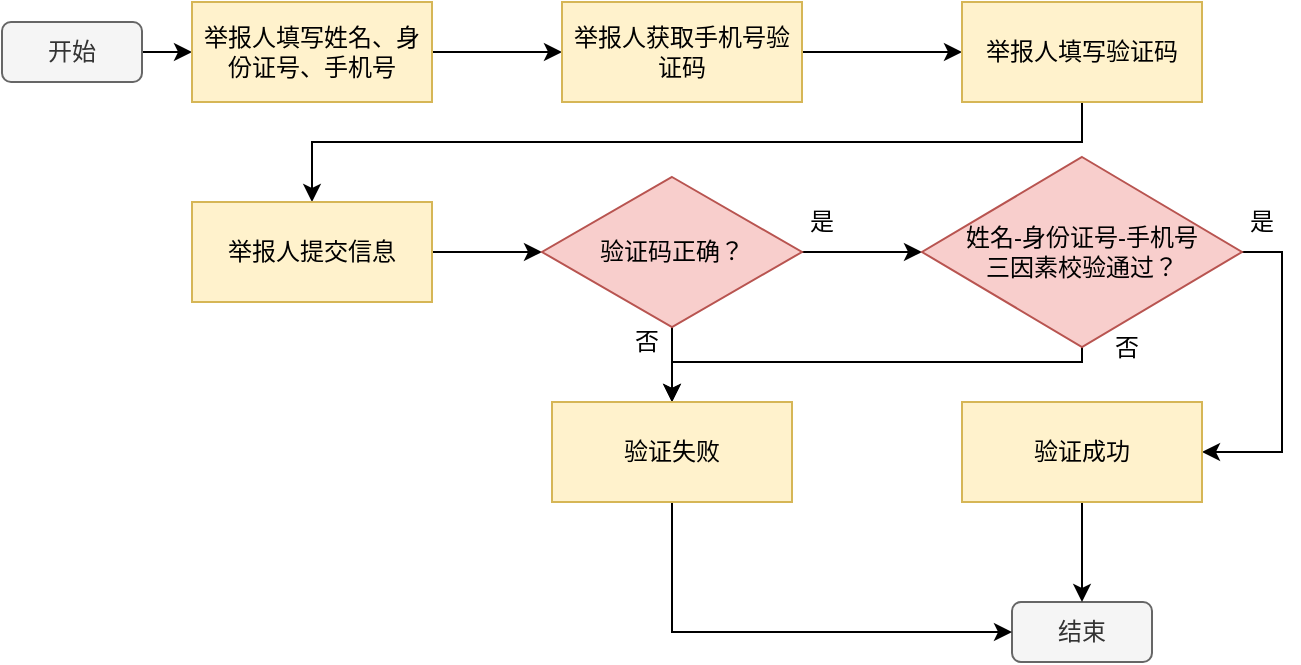<mxfile version="18.1.3" type="github">
  <diagram id="4sHec_QTuUWQxJBWkDut" name="Page-1">
    <mxGraphModel dx="1038" dy="491" grid="1" gridSize="10" guides="1" tooltips="1" connect="1" arrows="1" fold="1" page="1" pageScale="1" pageWidth="827" pageHeight="1169" math="0" shadow="0">
      <root>
        <mxCell id="0" />
        <mxCell id="1" parent="0" />
        <mxCell id="ReVSc2pTZDR6ysOhES1k-1" value="" style="edgeStyle=orthogonalEdgeStyle;rounded=0;orthogonalLoop=1;jettySize=auto;html=1;" edge="1" parent="1" source="oJo548h60sw7fq_lQ-VQ-1" target="oJo548h60sw7fq_lQ-VQ-2">
          <mxGeometry relative="1" as="geometry" />
        </mxCell>
        <mxCell id="oJo548h60sw7fq_lQ-VQ-1" value="开始" style="rounded=1;whiteSpace=wrap;html=1;fillColor=#f5f5f5;fontColor=#333333;strokeColor=#666666;" parent="1" vertex="1">
          <mxGeometry x="80" y="110" width="70" height="30" as="geometry" />
        </mxCell>
        <mxCell id="ReVSc2pTZDR6ysOhES1k-12" value="" style="edgeStyle=orthogonalEdgeStyle;rounded=0;orthogonalLoop=1;jettySize=auto;html=1;" edge="1" parent="1" source="oJo548h60sw7fq_lQ-VQ-2" target="oJo548h60sw7fq_lQ-VQ-3">
          <mxGeometry relative="1" as="geometry" />
        </mxCell>
        <mxCell id="oJo548h60sw7fq_lQ-VQ-2" value="举报人填写姓名、身份证号、手机号" style="rounded=0;whiteSpace=wrap;html=1;fillColor=#fff2cc;strokeColor=#d6b656;" parent="1" vertex="1">
          <mxGeometry x="175" y="100" width="120" height="50" as="geometry" />
        </mxCell>
        <mxCell id="ReVSc2pTZDR6ysOhES1k-23" value="" style="edgeStyle=orthogonalEdgeStyle;rounded=0;orthogonalLoop=1;jettySize=auto;html=1;" edge="1" parent="1" source="oJo548h60sw7fq_lQ-VQ-3" target="oJo548h60sw7fq_lQ-VQ-4">
          <mxGeometry relative="1" as="geometry">
            <Array as="points">
              <mxPoint x="560" y="120" />
              <mxPoint x="560" y="120" />
            </Array>
          </mxGeometry>
        </mxCell>
        <mxCell id="oJo548h60sw7fq_lQ-VQ-3" value="举报人获取手机号验证码" style="rounded=0;whiteSpace=wrap;html=1;fillColor=#fff2cc;strokeColor=#d6b656;" parent="1" vertex="1">
          <mxGeometry x="360" y="100" width="120" height="50" as="geometry" />
        </mxCell>
        <mxCell id="ReVSc2pTZDR6ysOhES1k-24" style="edgeStyle=orthogonalEdgeStyle;rounded=0;orthogonalLoop=1;jettySize=auto;html=1;" edge="1" parent="1" source="oJo548h60sw7fq_lQ-VQ-4" target="oJo548h60sw7fq_lQ-VQ-5">
          <mxGeometry relative="1" as="geometry">
            <Array as="points">
              <mxPoint x="620" y="170" />
              <mxPoint x="235" y="170" />
            </Array>
          </mxGeometry>
        </mxCell>
        <mxCell id="oJo548h60sw7fq_lQ-VQ-4" value="举报人填写验证码" style="rounded=0;whiteSpace=wrap;html=1;fillColor=#fff2cc;strokeColor=#d6b656;" parent="1" vertex="1">
          <mxGeometry x="560" y="100" width="120" height="50" as="geometry" />
        </mxCell>
        <mxCell id="ReVSc2pTZDR6ysOhES1k-18" value="" style="edgeStyle=orthogonalEdgeStyle;rounded=0;orthogonalLoop=1;jettySize=auto;html=1;" edge="1" parent="1" source="oJo548h60sw7fq_lQ-VQ-5" target="ReVSc2pTZDR6ysOhES1k-14">
          <mxGeometry relative="1" as="geometry" />
        </mxCell>
        <mxCell id="oJo548h60sw7fq_lQ-VQ-5" value="举报人提交信息" style="rounded=0;whiteSpace=wrap;html=1;fillColor=#fff2cc;strokeColor=#d6b656;" parent="1" vertex="1">
          <mxGeometry x="175" y="200" width="120" height="50" as="geometry" />
        </mxCell>
        <mxCell id="oJo548h60sw7fq_lQ-VQ-8" value="结束" style="rounded=1;whiteSpace=wrap;html=1;fillColor=#f5f5f5;fontColor=#333333;strokeColor=#666666;" parent="1" vertex="1">
          <mxGeometry x="585" y="400" width="70" height="30" as="geometry" />
        </mxCell>
        <mxCell id="ReVSc2pTZDR6ysOhES1k-25" value="" style="edgeStyle=orthogonalEdgeStyle;rounded=0;orthogonalLoop=1;jettySize=auto;html=1;" edge="1" parent="1" source="ReVSc2pTZDR6ysOhES1k-14" target="ReVSc2pTZDR6ysOhES1k-15">
          <mxGeometry relative="1" as="geometry" />
        </mxCell>
        <mxCell id="ReVSc2pTZDR6ysOhES1k-28" value="" style="edgeStyle=orthogonalEdgeStyle;rounded=0;orthogonalLoop=1;jettySize=auto;html=1;" edge="1" parent="1" source="ReVSc2pTZDR6ysOhES1k-14" target="ReVSc2pTZDR6ysOhES1k-16">
          <mxGeometry relative="1" as="geometry" />
        </mxCell>
        <mxCell id="ReVSc2pTZDR6ysOhES1k-14" value="验证码正确？" style="rhombus;whiteSpace=wrap;html=1;fillColor=#f8cecc;strokeColor=#b85450;" vertex="1" parent="1">
          <mxGeometry x="350" y="187.5" width="130" height="75" as="geometry" />
        </mxCell>
        <mxCell id="ReVSc2pTZDR6ysOhES1k-29" style="edgeStyle=orthogonalEdgeStyle;rounded=0;orthogonalLoop=1;jettySize=auto;html=1;entryX=0.5;entryY=0;entryDx=0;entryDy=0;" edge="1" parent="1" source="ReVSc2pTZDR6ysOhES1k-15" target="ReVSc2pTZDR6ysOhES1k-16">
          <mxGeometry relative="1" as="geometry">
            <Array as="points">
              <mxPoint x="620" y="280" />
              <mxPoint x="415" y="280" />
            </Array>
          </mxGeometry>
        </mxCell>
        <mxCell id="ReVSc2pTZDR6ysOhES1k-32" style="edgeStyle=orthogonalEdgeStyle;rounded=0;orthogonalLoop=1;jettySize=auto;html=1;entryX=1;entryY=0.5;entryDx=0;entryDy=0;" edge="1" parent="1" source="ReVSc2pTZDR6ysOhES1k-15" target="ReVSc2pTZDR6ysOhES1k-20">
          <mxGeometry relative="1" as="geometry">
            <Array as="points">
              <mxPoint x="720" y="225" />
              <mxPoint x="720" y="325" />
            </Array>
          </mxGeometry>
        </mxCell>
        <mxCell id="ReVSc2pTZDR6ysOhES1k-15" value="&lt;span style=&quot;&quot;&gt;姓名-身份证号-手机号&lt;br&gt;三因素校验通过？&lt;/span&gt;" style="rhombus;whiteSpace=wrap;html=1;fillColor=#f8cecc;strokeColor=#b85450;" vertex="1" parent="1">
          <mxGeometry x="540" y="177.5" width="160" height="95" as="geometry" />
        </mxCell>
        <mxCell id="ReVSc2pTZDR6ysOhES1k-39" style="edgeStyle=orthogonalEdgeStyle;rounded=0;orthogonalLoop=1;jettySize=auto;html=1;entryX=0;entryY=0.5;entryDx=0;entryDy=0;" edge="1" parent="1" source="ReVSc2pTZDR6ysOhES1k-16" target="oJo548h60sw7fq_lQ-VQ-8">
          <mxGeometry relative="1" as="geometry">
            <Array as="points">
              <mxPoint x="415" y="415" />
            </Array>
          </mxGeometry>
        </mxCell>
        <mxCell id="ReVSc2pTZDR6ysOhES1k-16" value="验证失败" style="rounded=0;whiteSpace=wrap;html=1;fillColor=#fff2cc;strokeColor=#d6b656;" vertex="1" parent="1">
          <mxGeometry x="355" y="300" width="120" height="50" as="geometry" />
        </mxCell>
        <mxCell id="ReVSc2pTZDR6ysOhES1k-38" value="" style="edgeStyle=orthogonalEdgeStyle;rounded=0;orthogonalLoop=1;jettySize=auto;html=1;" edge="1" parent="1" source="ReVSc2pTZDR6ysOhES1k-20" target="oJo548h60sw7fq_lQ-VQ-8">
          <mxGeometry relative="1" as="geometry" />
        </mxCell>
        <mxCell id="ReVSc2pTZDR6ysOhES1k-20" value="验证成功" style="rounded=0;whiteSpace=wrap;html=1;fillColor=#fff2cc;strokeColor=#d6b656;" vertex="1" parent="1">
          <mxGeometry x="560" y="300" width="120" height="50" as="geometry" />
        </mxCell>
        <mxCell id="ReVSc2pTZDR6ysOhES1k-27" style="edgeStyle=orthogonalEdgeStyle;rounded=0;orthogonalLoop=1;jettySize=auto;html=1;exitX=0.5;exitY=1;exitDx=0;exitDy=0;" edge="1" parent="1" source="ReVSc2pTZDR6ysOhES1k-16" target="ReVSc2pTZDR6ysOhES1k-16">
          <mxGeometry relative="1" as="geometry" />
        </mxCell>
        <mxCell id="ReVSc2pTZDR6ysOhES1k-30" value="否" style="text;html=1;strokeColor=none;fillColor=none;align=center;verticalAlign=middle;whiteSpace=wrap;rounded=0;" vertex="1" parent="1">
          <mxGeometry x="390" y="260" width="25" height="20" as="geometry" />
        </mxCell>
        <mxCell id="ReVSc2pTZDR6ysOhES1k-31" value="否" style="text;html=1;strokeColor=none;fillColor=none;align=center;verticalAlign=middle;whiteSpace=wrap;rounded=0;" vertex="1" parent="1">
          <mxGeometry x="630" y="262.5" width="25" height="20" as="geometry" />
        </mxCell>
        <mxCell id="ReVSc2pTZDR6ysOhES1k-33" value="是" style="text;html=1;strokeColor=none;fillColor=none;align=center;verticalAlign=middle;whiteSpace=wrap;rounded=0;" vertex="1" parent="1">
          <mxGeometry x="480" y="200" width="20" height="20" as="geometry" />
        </mxCell>
        <mxCell id="ReVSc2pTZDR6ysOhES1k-36" value="是" style="text;html=1;strokeColor=none;fillColor=none;align=center;verticalAlign=middle;whiteSpace=wrap;rounded=0;" vertex="1" parent="1">
          <mxGeometry x="700" y="200" width="20" height="20" as="geometry" />
        </mxCell>
      </root>
    </mxGraphModel>
  </diagram>
</mxfile>
